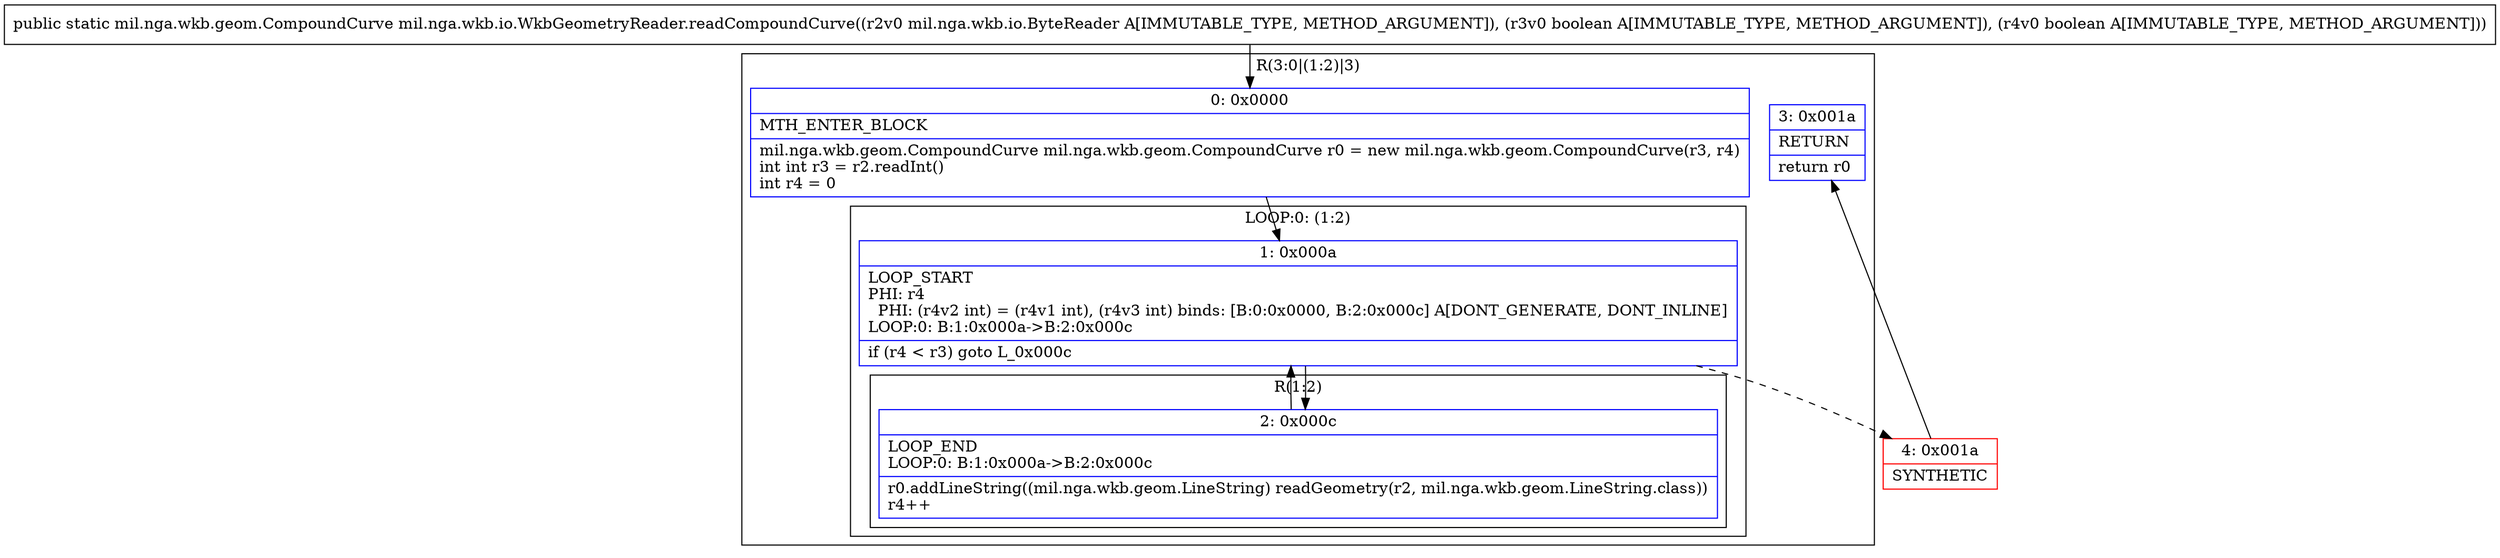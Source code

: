 digraph "CFG formil.nga.wkb.io.WkbGeometryReader.readCompoundCurve(Lmil\/nga\/wkb\/io\/ByteReader;ZZ)Lmil\/nga\/wkb\/geom\/CompoundCurve;" {
subgraph cluster_Region_1526189829 {
label = "R(3:0|(1:2)|3)";
node [shape=record,color=blue];
Node_0 [shape=record,label="{0\:\ 0x0000|MTH_ENTER_BLOCK\l|mil.nga.wkb.geom.CompoundCurve mil.nga.wkb.geom.CompoundCurve r0 = new mil.nga.wkb.geom.CompoundCurve(r3, r4)\lint int r3 = r2.readInt()\lint r4 = 0\l}"];
subgraph cluster_LoopRegion_1101215492 {
label = "LOOP:0: (1:2)";
node [shape=record,color=blue];
Node_1 [shape=record,label="{1\:\ 0x000a|LOOP_START\lPHI: r4 \l  PHI: (r4v2 int) = (r4v1 int), (r4v3 int) binds: [B:0:0x0000, B:2:0x000c] A[DONT_GENERATE, DONT_INLINE]\lLOOP:0: B:1:0x000a\-\>B:2:0x000c\l|if (r4 \< r3) goto L_0x000c\l}"];
subgraph cluster_Region_852323071 {
label = "R(1:2)";
node [shape=record,color=blue];
Node_2 [shape=record,label="{2\:\ 0x000c|LOOP_END\lLOOP:0: B:1:0x000a\-\>B:2:0x000c\l|r0.addLineString((mil.nga.wkb.geom.LineString) readGeometry(r2, mil.nga.wkb.geom.LineString.class))\lr4++\l}"];
}
}
Node_3 [shape=record,label="{3\:\ 0x001a|RETURN\l|return r0\l}"];
}
Node_4 [shape=record,color=red,label="{4\:\ 0x001a|SYNTHETIC\l}"];
MethodNode[shape=record,label="{public static mil.nga.wkb.geom.CompoundCurve mil.nga.wkb.io.WkbGeometryReader.readCompoundCurve((r2v0 mil.nga.wkb.io.ByteReader A[IMMUTABLE_TYPE, METHOD_ARGUMENT]), (r3v0 boolean A[IMMUTABLE_TYPE, METHOD_ARGUMENT]), (r4v0 boolean A[IMMUTABLE_TYPE, METHOD_ARGUMENT])) }"];
MethodNode -> Node_0;
Node_0 -> Node_1;
Node_1 -> Node_2;
Node_1 -> Node_4[style=dashed];
Node_2 -> Node_1;
Node_4 -> Node_3;
}

